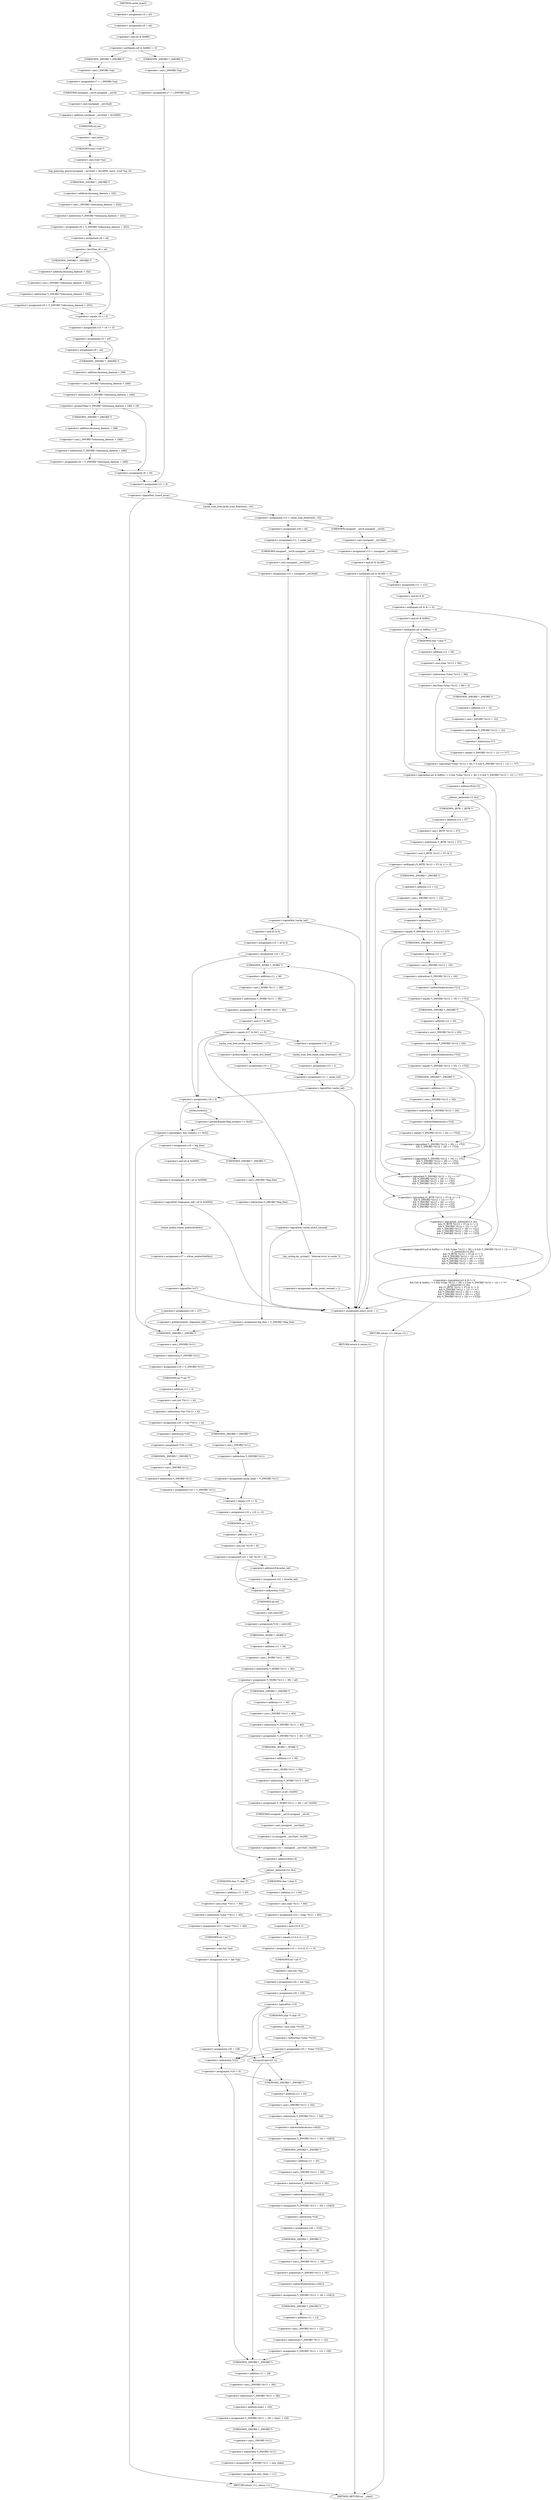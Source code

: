 digraph cache_insert {  
"1000154" [label = "(<operator>.assignment,v5 = a5)" ]
"1000157" [label = "(<operator>.assignment,v6 = a4)" ]
"1000161" [label = "(<operator>.notEquals,(a5 & 0x980) != 0)" ]
"1000162" [label = "(<operator>.and,a5 & 0x980)" ]
"1000167" [label = "(<operator>.assignment,v7 = (_DWORD *)cp)" ]
"1000169" [label = "(<operator>.cast,(_DWORD *)cp)" ]
"1000170" [label = "(UNKNOWN,_DWORD *,_DWORD *)" ]
"1000172" [label = "(log_query,log_query((unsigned __int16)a5 + 0x10000, (int)s, (void *)cp, 0))" ]
"1000173" [label = "(<operator>.addition,(unsigned __int16)a5 + 0x10000)" ]
"1000174" [label = "(<operator>.cast,(unsigned __int16)a5)" ]
"1000175" [label = "(UNKNOWN,unsigned __int16,unsigned __int16)" ]
"1000178" [label = "(<operator>.cast,(int)s)" ]
"1000179" [label = "(UNKNOWN,int,int)" ]
"1000181" [label = "(<operator>.cast,(void *)cp)" ]
"1000182" [label = "(UNKNOWN,void *,void *)" ]
"1000185" [label = "(<operator>.assignment,v8 = *(_DWORD *)(dnsmasq_daemon + 252))" ]
"1000187" [label = "(<operator>.indirection,*(_DWORD *)(dnsmasq_daemon + 252))" ]
"1000188" [label = "(<operator>.cast,(_DWORD *)(dnsmasq_daemon + 252))" ]
"1000189" [label = "(UNKNOWN,_DWORD *,_DWORD *)" ]
"1000190" [label = "(<operator>.addition,dnsmasq_daemon + 252)" ]
"1000193" [label = "(<operator>.assignment,v9 = a4)" ]
"1000197" [label = "(<operator>.lessThan,v8 < a4)" ]
"1000200" [label = "(<operator>.assignment,v9 = *(_DWORD *)(dnsmasq_daemon + 252))" ]
"1000202" [label = "(<operator>.indirection,*(_DWORD *)(dnsmasq_daemon + 252))" ]
"1000203" [label = "(<operator>.cast,(_DWORD *)(dnsmasq_daemon + 252))" ]
"1000204" [label = "(UNKNOWN,_DWORD *,_DWORD *)" ]
"1000205" [label = "(<operator>.addition,dnsmasq_daemon + 252)" ]
"1000208" [label = "(<operator>.assignment,v10 = v8 == 0)" ]
"1000210" [label = "(<operator>.equals,v8 == 0)" ]
"1000213" [label = "(<operator>.assignment,v5 = a5)" ]
"1000218" [label = "(<operator>.assignment,v9 = a4)" ]
"1000222" [label = "(<operator>.greaterThan,*(_DWORD *)(dnsmasq_daemon + 248) > v9)" ]
"1000223" [label = "(<operator>.indirection,*(_DWORD *)(dnsmasq_daemon + 248))" ]
"1000224" [label = "(<operator>.cast,(_DWORD *)(dnsmasq_daemon + 248))" ]
"1000225" [label = "(UNKNOWN,_DWORD *,_DWORD *)" ]
"1000226" [label = "(<operator>.addition,dnsmasq_daemon + 248)" ]
"1000230" [label = "(<operator>.assignment,v9 = *(_DWORD *)(dnsmasq_daemon + 248))" ]
"1000232" [label = "(<operator>.indirection,*(_DWORD *)(dnsmasq_daemon + 248))" ]
"1000233" [label = "(<operator>.cast,(_DWORD *)(dnsmasq_daemon + 248))" ]
"1000234" [label = "(UNKNOWN,_DWORD *,_DWORD *)" ]
"1000235" [label = "(<operator>.addition,dnsmasq_daemon + 248)" ]
"1000238" [label = "(<operator>.assignment,v6 = v9)" ]
"1000243" [label = "(<operator>.assignment,v7 = (_DWORD *)cp)" ]
"1000245" [label = "(<operator>.cast,(_DWORD *)cp)" ]
"1000246" [label = "(UNKNOWN,_DWORD *,_DWORD *)" ]
"1000248" [label = "(<operator>.assignment,v11 = 0)" ]
"1000252" [label = "(<operator>.logicalNot,!insert_error)" ]
"1000255" [label = "(<operator>.assignment,v12 = cache_scan_free(time1, v5))" ]
"1000257" [label = "(cache_scan_free,cache_scan_free(time1, v5))" ]
"1000263" [label = "(<operator>.assignment,v13 = (unsigned __int16)a5)" ]
"1000265" [label = "(<operator>.cast,(unsigned __int16)a5)" ]
"1000266" [label = "(UNKNOWN,unsigned __int16,unsigned __int16)" ]
"1000269" [label = "(<operator>.notEquals,(a5 & 0x180) != 0)" ]
"1000270" [label = "(<operator>.and,a5 & 0x180)" ]
"1000278" [label = "(<operator>.assignment,v11 = v12)" ]
"1000282" [label = "(<operator>.logicalAnd,(a5 & 8) != 0\n            && ((a5 & 0x80u) != 0 && *(char *)(v12 + 36) < 0 && *(_DWORD *)(v12 + 12) == *v7\n             || _bittest(&v13, 8u)\n             && (*(_BYTE *)(v12 + 37) & 1) != 0\n             && *(_DWORD *)(v12 + 12) == *v7\n             && *(_DWORD *)(v12 + 16) == v7[1]\n             && *(_DWORD *)(v12 + 20) == v7[2]\n             && *(_DWORD *)(v12 + 24) == v7[3]))" ]
"1000283" [label = "(<operator>.notEquals,(a5 & 8) != 0)" ]
"1000284" [label = "(<operator>.and,a5 & 8)" ]
"1000288" [label = "(<operator>.logicalOr,(a5 & 0x80u) != 0 && *(char *)(v12 + 36) < 0 && *(_DWORD *)(v12 + 12) == *v7\n             || _bittest(&v13, 8u)\n             && (*(_BYTE *)(v12 + 37) & 1) != 0\n             && *(_DWORD *)(v12 + 12) == *v7\n             && *(_DWORD *)(v12 + 16) == v7[1]\n             && *(_DWORD *)(v12 + 20) == v7[2]\n             && *(_DWORD *)(v12 + 24) == v7[3])" ]
"1000289" [label = "(<operator>.logicalAnd,(a5 & 0x80u) != 0 && *(char *)(v12 + 36) < 0 && *(_DWORD *)(v12 + 12) == *v7)" ]
"1000290" [label = "(<operator>.notEquals,(a5 & 0x80u) != 0)" ]
"1000291" [label = "(<operator>.and,a5 & 0x80u)" ]
"1000295" [label = "(<operator>.logicalAnd,*(char *)(v12 + 36) < 0 && *(_DWORD *)(v12 + 12) == *v7)" ]
"1000296" [label = "(<operator>.lessThan,*(char *)(v12 + 36) < 0)" ]
"1000297" [label = "(<operator>.indirection,*(char *)(v12 + 36))" ]
"1000298" [label = "(<operator>.cast,(char *)(v12 + 36))" ]
"1000299" [label = "(UNKNOWN,char *,char *)" ]
"1000300" [label = "(<operator>.addition,v12 + 36)" ]
"1000304" [label = "(<operator>.equals,*(_DWORD *)(v12 + 12) == *v7)" ]
"1000305" [label = "(<operator>.indirection,*(_DWORD *)(v12 + 12))" ]
"1000306" [label = "(<operator>.cast,(_DWORD *)(v12 + 12))" ]
"1000307" [label = "(UNKNOWN,_DWORD *,_DWORD *)" ]
"1000308" [label = "(<operator>.addition,v12 + 12)" ]
"1000311" [label = "(<operator>.indirection,*v7)" ]
"1000313" [label = "(<operator>.logicalAnd,_bittest(&v13, 8u)\n             && (*(_BYTE *)(v12 + 37) & 1) != 0\n             && *(_DWORD *)(v12 + 12) == *v7\n             && *(_DWORD *)(v12 + 16) == v7[1]\n             && *(_DWORD *)(v12 + 20) == v7[2]\n             && *(_DWORD *)(v12 + 24) == v7[3])" ]
"1000314" [label = "(_bittest,_bittest(&v13, 8u))" ]
"1000315" [label = "(<operator>.addressOf,&v13)" ]
"1000318" [label = "(<operator>.logicalAnd,(*(_BYTE *)(v12 + 37) & 1) != 0\n             && *(_DWORD *)(v12 + 12) == *v7\n             && *(_DWORD *)(v12 + 16) == v7[1]\n             && *(_DWORD *)(v12 + 20) == v7[2]\n             && *(_DWORD *)(v12 + 24) == v7[3])" ]
"1000319" [label = "(<operator>.notEquals,(*(_BYTE *)(v12 + 37) & 1) != 0)" ]
"1000320" [label = "(<operator>.and,*(_BYTE *)(v12 + 37) & 1)" ]
"1000321" [label = "(<operator>.indirection,*(_BYTE *)(v12 + 37))" ]
"1000322" [label = "(<operator>.cast,(_BYTE *)(v12 + 37))" ]
"1000323" [label = "(UNKNOWN,_BYTE *,_BYTE *)" ]
"1000324" [label = "(<operator>.addition,v12 + 37)" ]
"1000329" [label = "(<operator>.logicalAnd,*(_DWORD *)(v12 + 12) == *v7\n             && *(_DWORD *)(v12 + 16) == v7[1]\n             && *(_DWORD *)(v12 + 20) == v7[2]\n             && *(_DWORD *)(v12 + 24) == v7[3])" ]
"1000330" [label = "(<operator>.equals,*(_DWORD *)(v12 + 12) == *v7)" ]
"1000331" [label = "(<operator>.indirection,*(_DWORD *)(v12 + 12))" ]
"1000332" [label = "(<operator>.cast,(_DWORD *)(v12 + 12))" ]
"1000333" [label = "(UNKNOWN,_DWORD *,_DWORD *)" ]
"1000334" [label = "(<operator>.addition,v12 + 12)" ]
"1000337" [label = "(<operator>.indirection,*v7)" ]
"1000339" [label = "(<operator>.logicalAnd,*(_DWORD *)(v12 + 16) == v7[1]\n             && *(_DWORD *)(v12 + 20) == v7[2]\n             && *(_DWORD *)(v12 + 24) == v7[3])" ]
"1000340" [label = "(<operator>.equals,*(_DWORD *)(v12 + 16) == v7[1])" ]
"1000341" [label = "(<operator>.indirection,*(_DWORD *)(v12 + 16))" ]
"1000342" [label = "(<operator>.cast,(_DWORD *)(v12 + 16))" ]
"1000343" [label = "(UNKNOWN,_DWORD *,_DWORD *)" ]
"1000344" [label = "(<operator>.addition,v12 + 16)" ]
"1000347" [label = "(<operator>.indirectIndexAccess,v7[1])" ]
"1000350" [label = "(<operator>.logicalAnd,*(_DWORD *)(v12 + 20) == v7[2]\n             && *(_DWORD *)(v12 + 24) == v7[3])" ]
"1000351" [label = "(<operator>.equals,*(_DWORD *)(v12 + 20) == v7[2])" ]
"1000352" [label = "(<operator>.indirection,*(_DWORD *)(v12 + 20))" ]
"1000353" [label = "(<operator>.cast,(_DWORD *)(v12 + 20))" ]
"1000354" [label = "(UNKNOWN,_DWORD *,_DWORD *)" ]
"1000355" [label = "(<operator>.addition,v12 + 20)" ]
"1000358" [label = "(<operator>.indirectIndexAccess,v7[2])" ]
"1000361" [label = "(<operator>.equals,*(_DWORD *)(v12 + 24) == v7[3])" ]
"1000362" [label = "(<operator>.indirection,*(_DWORD *)(v12 + 24))" ]
"1000363" [label = "(<operator>.cast,(_DWORD *)(v12 + 24))" ]
"1000364" [label = "(UNKNOWN,_DWORD *,_DWORD *)" ]
"1000365" [label = "(<operator>.addition,v12 + 24)" ]
"1000368" [label = "(<operator>.indirectIndexAccess,v7[3])" ]
"1000372" [label = "(RETURN,return v11;,return v11;)" ]
"1000375" [label = "(<operator>.assignment,insert_error = 1)" ]
"1000378" [label = "(RETURN,return 0;,return 0;)" ]
"1000380" [label = "(<operator>.assignment,v28 = v6)" ]
"1000383" [label = "(<operator>.assignment,v11 = cache_tail)" ]
"1000386" [label = "(<operator>.assignment,v14 = (unsigned __int16)a5)" ]
"1000388" [label = "(<operator>.cast,(unsigned __int16)a5)" ]
"1000389" [label = "(UNKNOWN,unsigned __int16,unsigned __int16)" ]
"1000392" [label = "(<operator>.logicalNot,!cache_tail)" ]
"1000395" [label = "(<operator>.assignment,v15 = a5 & 4)" ]
"1000397" [label = "(<operator>.and,a5 & 4)" ]
"1000400" [label = "(<operator>.assignment,v16 = 0)" ]
"1000406" [label = "(<operator>.assignment,v17 = *(_WORD *)(v11 + 36))" ]
"1000408" [label = "(<operator>.indirection,*(_WORD *)(v11 + 36))" ]
"1000409" [label = "(<operator>.cast,(_WORD *)(v11 + 36))" ]
"1000410" [label = "(UNKNOWN,_WORD *,_WORD *)" ]
"1000411" [label = "(<operator>.addition,v11 + 36)" ]
"1000415" [label = "(<operator>.equals,(v17 & 0xC) == 0)" ]
"1000416" [label = "(<operator>.and,v17 & 0xC)" ]
"1000425" [label = "(<operator>.logicalNot,!cache_insert_warned)" ]
"1000428" [label = "(my_syslog,my_syslog(3, \"Internal error in cache.\"))" ]
"1000431" [label = "(<operator>.assignment,cache_insert_warned = 1)" ]
"1000438" [label = "(cache_scan_free,cache_scan_free(time1, v17))" ]
"1000441" [label = "(<operator>.preIncrement,++cache_live_freed)" ]
"1000443" [label = "(<operator>.assignment,v16 = 1)" ]
"1000448" [label = "(<operator>.assignment,v16 = 0)" ]
"1000451" [label = "(cache_scan_free,cache_scan_free(time1, 0))" ]
"1000454" [label = "(<operator>.assignment,v15 = 1)" ]
"1000457" [label = "(<operator>.assignment,v11 = cache_tail)" ]
"1000461" [label = "(<operator>.logicalNot,!cache_tail)" ]
"1000464" [label = "(<operator>.assignment,v18 = 0)" ]
"1000468" [label = "(<operator>.logicalAnd,s && strlen(s) >= 0x32)" ]
"1000470" [label = "(<operator>.greaterEqualsThan,strlen(s) >= 0x32)" ]
"1000471" [label = "(strlen,strlen(s))" ]
"1000475" [label = "(<operator>.assignment,v18 = big_free)" ]
"1000481" [label = "(<operator>.assignment,big_free = *(_DWORD *)big_free)" ]
"1000483" [label = "(<operator>.indirection,*(_DWORD *)big_free)" ]
"1000484" [label = "(<operator>.cast,(_DWORD *)big_free)" ]
"1000485" [label = "(UNKNOWN,_DWORD *,_DWORD *)" ]
"1000490" [label = "(<operator>.logicalNot,!(bignames_left | a5 & 0x5000))" ]
"1000491" [label = "(<operator>.or,bignames_left | a5 & 0x5000)" ]
"1000493" [label = "(<operator>.and,a5 & 0x5000)" ]
"1000497" [label = "(<operator>.assignment,v27 = whine_malloc(0x404u))" ]
"1000499" [label = "(whine_malloc,whine_malloc(0x404u))" ]
"1000502" [label = "(<operator>.logicalNot,!v27)" ]
"1000505" [label = "(<operator>.assignment,v18 = v27)" ]
"1000510" [label = "(<operator>.preDecrement,--bignames_left)" ]
"1000512" [label = "(<operator>.assignment,v19 = *(_DWORD *)v11)" ]
"1000514" [label = "(<operator>.indirection,*(_DWORD *)v11)" ]
"1000515" [label = "(<operator>.cast,(_DWORD *)v11)" ]
"1000516" [label = "(UNKNOWN,_DWORD *,_DWORD *)" ]
"1000518" [label = "(<operator>.assignment,v20 = *(int **)(v11 + 4))" ]
"1000520" [label = "(<operator>.indirection,*(int **)(v11 + 4))" ]
"1000521" [label = "(<operator>.cast,(int **)(v11 + 4))" ]
"1000522" [label = "(UNKNOWN,int **,int **)" ]
"1000523" [label = "(<operator>.addition,v11 + 4)" ]
"1000529" [label = "(<operator>.assignment,*v20 = v19)" ]
"1000530" [label = "(<operator>.indirection,*v20)" ]
"1000533" [label = "(<operator>.assignment,v19 = *(_DWORD *)v11)" ]
"1000535" [label = "(<operator>.indirection,*(_DWORD *)v11)" ]
"1000536" [label = "(<operator>.cast,(_DWORD *)v11)" ]
"1000537" [label = "(UNKNOWN,_DWORD *,_DWORD *)" ]
"1000541" [label = "(<operator>.assignment,cache_head = *(_DWORD *)v11)" ]
"1000543" [label = "(<operator>.indirection,*(_DWORD *)v11)" ]
"1000544" [label = "(<operator>.cast,(_DWORD *)v11)" ]
"1000545" [label = "(UNKNOWN,_DWORD *,_DWORD *)" ]
"1000547" [label = "(<operator>.assignment,v10 = v19 == 0)" ]
"1000549" [label = "(<operator>.equals,v19 == 0)" ]
"1000552" [label = "(<operator>.assignment,v22 = (int *)(v19 + 4))" ]
"1000554" [label = "(<operator>.cast,(int *)(v19 + 4))" ]
"1000555" [label = "(UNKNOWN,int *,int *)" ]
"1000556" [label = "(<operator>.addition,v19 + 4)" ]
"1000561" [label = "(<operator>.assignment,v22 = &cache_tail)" ]
"1000563" [label = "(<operator>.addressOf,&cache_tail)" ]
"1000565" [label = "(<operator>.assignment,*v22 = (int)v20)" ]
"1000566" [label = "(<operator>.indirection,*v22)" ]
"1000568" [label = "(<operator>.cast,(int)v20)" ]
"1000569" [label = "(UNKNOWN,int,int)" ]
"1000571" [label = "(<operator>.assignment,*(_WORD *)(v11 + 36) = a5)" ]
"1000572" [label = "(<operator>.indirection,*(_WORD *)(v11 + 36))" ]
"1000573" [label = "(<operator>.cast,(_WORD *)(v11 + 36))" ]
"1000574" [label = "(UNKNOWN,_WORD *,_WORD *)" ]
"1000575" [label = "(<operator>.addition,v11 + 36)" ]
"1000582" [label = "(<operator>.assignment,*(_DWORD *)(v11 + 40) = v18)" ]
"1000583" [label = "(<operator>.indirection,*(_DWORD *)(v11 + 40))" ]
"1000584" [label = "(<operator>.cast,(_DWORD *)(v11 + 40))" ]
"1000585" [label = "(UNKNOWN,_DWORD *,_DWORD *)" ]
"1000586" [label = "(<operator>.addition,v11 + 40)" ]
"1000590" [label = "(<operator>.assignment,*(_WORD *)(v11 + 36) = a5 | 0x200)" ]
"1000591" [label = "(<operator>.indirection,*(_WORD *)(v11 + 36))" ]
"1000592" [label = "(<operator>.cast,(_WORD *)(v11 + 36))" ]
"1000593" [label = "(UNKNOWN,_WORD *,_WORD *)" ]
"1000594" [label = "(<operator>.addition,v11 + 36)" ]
"1000597" [label = "(<operator>.or,a5 | 0x200)" ]
"1000600" [label = "(<operator>.assignment,v14 = (unsigned __int16)a5 | 0x200)" ]
"1000602" [label = "(<operator>.or,(unsigned __int16)a5 | 0x200)" ]
"1000603" [label = "(<operator>.cast,(unsigned __int16)a5)" ]
"1000604" [label = "(UNKNOWN,unsigned __int16,unsigned __int16)" ]
"1000608" [label = "(_bittest,_bittest(&v14, 9u))" ]
"1000609" [label = "(<operator>.addressOf,&v14)" ]
"1000613" [label = "(<operator>.assignment,v23 = *(char **)(v11 + 40))" ]
"1000615" [label = "(<operator>.indirection,*(char **)(v11 + 40))" ]
"1000616" [label = "(<operator>.cast,(char **)(v11 + 40))" ]
"1000617" [label = "(UNKNOWN,char **,char **)" ]
"1000618" [label = "(<operator>.addition,v11 + 40)" ]
"1000621" [label = "(<operator>.assignment,v24 = (int *)cp)" ]
"1000623" [label = "(<operator>.cast,(int *)cp)" ]
"1000624" [label = "(UNKNOWN,int *,int *)" ]
"1000626" [label = "(<operator>.assignment,v25 = v28)" ]
"1000631" [label = "(<operator>.assignment,v23 = (char *)(v11 + 40))" ]
"1000633" [label = "(<operator>.cast,(char *)(v11 + 40))" ]
"1000634" [label = "(UNKNOWN,char *,char *)" ]
"1000635" [label = "(<operator>.addition,v11 + 40)" ]
"1000638" [label = "(<operator>.assignment,v10 = (v14 & 2) == 0)" ]
"1000640" [label = "(<operator>.equals,(v14 & 2) == 0)" ]
"1000641" [label = "(<operator>.and,v14 & 2)" ]
"1000645" [label = "(<operator>.assignment,v24 = (int *)cp)" ]
"1000647" [label = "(<operator>.cast,(int *)cp)" ]
"1000648" [label = "(UNKNOWN,int *,int *)" ]
"1000650" [label = "(<operator>.assignment,v25 = v28)" ]
"1000654" [label = "(<operator>.logicalNot,!v10)" ]
"1000656" [label = "(<operator>.assignment,v23 = *(char **)v23)" ]
"1000658" [label = "(<operator>.indirection,*(char **)v23)" ]
"1000659" [label = "(<operator>.cast,(char **)v23)" ]
"1000660" [label = "(UNKNOWN,char **,char **)" ]
"1000664" [label = "(strcpy,strcpy(v23, s))" ]
"1000668" [label = "(<operator>.assignment,*v23 = 0)" ]
"1000669" [label = "(<operator>.indirection,*v23)" ]
"1000675" [label = "(<operator>.assignment,*(_DWORD *)(v11 + 24) = v24[3])" ]
"1000676" [label = "(<operator>.indirection,*(_DWORD *)(v11 + 24))" ]
"1000677" [label = "(<operator>.cast,(_DWORD *)(v11 + 24))" ]
"1000678" [label = "(UNKNOWN,_DWORD *,_DWORD *)" ]
"1000679" [label = "(<operator>.addition,v11 + 24)" ]
"1000682" [label = "(<operator>.indirectIndexAccess,v24[3])" ]
"1000685" [label = "(<operator>.assignment,*(_DWORD *)(v11 + 20) = v24[2])" ]
"1000686" [label = "(<operator>.indirection,*(_DWORD *)(v11 + 20))" ]
"1000687" [label = "(<operator>.cast,(_DWORD *)(v11 + 20))" ]
"1000688" [label = "(UNKNOWN,_DWORD *,_DWORD *)" ]
"1000689" [label = "(<operator>.addition,v11 + 20)" ]
"1000692" [label = "(<operator>.indirectIndexAccess,v24[2])" ]
"1000695" [label = "(<operator>.assignment,v26 = *v24)" ]
"1000697" [label = "(<operator>.indirection,*v24)" ]
"1000699" [label = "(<operator>.assignment,*(_DWORD *)(v11 + 16) = v24[1])" ]
"1000700" [label = "(<operator>.indirection,*(_DWORD *)(v11 + 16))" ]
"1000701" [label = "(<operator>.cast,(_DWORD *)(v11 + 16))" ]
"1000702" [label = "(UNKNOWN,_DWORD *,_DWORD *)" ]
"1000703" [label = "(<operator>.addition,v11 + 16)" ]
"1000706" [label = "(<operator>.indirectIndexAccess,v24[1])" ]
"1000709" [label = "(<operator>.assignment,*(_DWORD *)(v11 + 12) = v26)" ]
"1000710" [label = "(<operator>.indirection,*(_DWORD *)(v11 + 12))" ]
"1000711" [label = "(<operator>.cast,(_DWORD *)(v11 + 12))" ]
"1000712" [label = "(UNKNOWN,_DWORD *,_DWORD *)" ]
"1000713" [label = "(<operator>.addition,v11 + 12)" ]
"1000717" [label = "(<operator>.assignment,*(_DWORD *)(v11 + 28) = time1 + v25)" ]
"1000718" [label = "(<operator>.indirection,*(_DWORD *)(v11 + 28))" ]
"1000719" [label = "(<operator>.cast,(_DWORD *)(v11 + 28))" ]
"1000720" [label = "(UNKNOWN,_DWORD *,_DWORD *)" ]
"1000721" [label = "(<operator>.addition,v11 + 28)" ]
"1000724" [label = "(<operator>.addition,time1 + v25)" ]
"1000727" [label = "(<operator>.assignment,*(_DWORD *)v11 = new_chain)" ]
"1000728" [label = "(<operator>.indirection,*(_DWORD *)v11)" ]
"1000729" [label = "(<operator>.cast,(_DWORD *)v11)" ]
"1000730" [label = "(UNKNOWN,_DWORD *,_DWORD *)" ]
"1000733" [label = "(<operator>.assignment,new_chain = v11)" ]
"1000736" [label = "(RETURN,return v11;,return v11;)" ]
"1000124" [label = "(METHOD,cache_insert)" ]
"1000738" [label = "(METHOD_RETURN,int __cdecl)" ]
  "1000154" -> "1000157" 
  "1000157" -> "1000162" 
  "1000161" -> "1000170" 
  "1000161" -> "1000246" 
  "1000162" -> "1000161" 
  "1000167" -> "1000175" 
  "1000169" -> "1000167" 
  "1000170" -> "1000169" 
  "1000172" -> "1000189" 
  "1000173" -> "1000179" 
  "1000174" -> "1000173" 
  "1000175" -> "1000174" 
  "1000178" -> "1000182" 
  "1000179" -> "1000178" 
  "1000181" -> "1000172" 
  "1000182" -> "1000181" 
  "1000185" -> "1000193" 
  "1000187" -> "1000185" 
  "1000188" -> "1000187" 
  "1000189" -> "1000190" 
  "1000190" -> "1000188" 
  "1000193" -> "1000197" 
  "1000197" -> "1000204" 
  "1000197" -> "1000210" 
  "1000200" -> "1000210" 
  "1000202" -> "1000200" 
  "1000203" -> "1000202" 
  "1000204" -> "1000205" 
  "1000205" -> "1000203" 
  "1000208" -> "1000213" 
  "1000210" -> "1000208" 
  "1000213" -> "1000225" 
  "1000213" -> "1000218" 
  "1000218" -> "1000225" 
  "1000222" -> "1000234" 
  "1000222" -> "1000238" 
  "1000223" -> "1000222" 
  "1000224" -> "1000223" 
  "1000225" -> "1000226" 
  "1000226" -> "1000224" 
  "1000230" -> "1000238" 
  "1000232" -> "1000230" 
  "1000233" -> "1000232" 
  "1000234" -> "1000235" 
  "1000235" -> "1000233" 
  "1000238" -> "1000248" 
  "1000243" -> "1000248" 
  "1000245" -> "1000243" 
  "1000246" -> "1000245" 
  "1000248" -> "1000252" 
  "1000252" -> "1000257" 
  "1000252" -> "1000736" 
  "1000255" -> "1000266" 
  "1000255" -> "1000380" 
  "1000257" -> "1000255" 
  "1000263" -> "1000270" 
  "1000265" -> "1000263" 
  "1000266" -> "1000265" 
  "1000269" -> "1000278" 
  "1000269" -> "1000375" 
  "1000269" -> "1000375" 
  "1000270" -> "1000269" 
  "1000278" -> "1000284" 
  "1000282" -> "1000372" 
  "1000282" -> "1000375" 
  "1000283" -> "1000282" 
  "1000283" -> "1000291" 
  "1000284" -> "1000283" 
  "1000288" -> "1000282" 
  "1000289" -> "1000288" 
  "1000289" -> "1000315" 
  "1000290" -> "1000299" 
  "1000290" -> "1000289" 
  "1000291" -> "1000290" 
  "1000295" -> "1000289" 
  "1000296" -> "1000307" 
  "1000296" -> "1000295" 
  "1000297" -> "1000296" 
  "1000298" -> "1000297" 
  "1000299" -> "1000300" 
  "1000300" -> "1000298" 
  "1000304" -> "1000295" 
  "1000305" -> "1000311" 
  "1000306" -> "1000305" 
  "1000307" -> "1000308" 
  "1000308" -> "1000306" 
  "1000311" -> "1000304" 
  "1000313" -> "1000288" 
  "1000314" -> "1000323" 
  "1000314" -> "1000313" 
  "1000315" -> "1000314" 
  "1000318" -> "1000313" 
  "1000319" -> "1000333" 
  "1000319" -> "1000318" 
  "1000320" -> "1000319" 
  "1000321" -> "1000320" 
  "1000322" -> "1000321" 
  "1000323" -> "1000324" 
  "1000324" -> "1000322" 
  "1000329" -> "1000318" 
  "1000330" -> "1000343" 
  "1000330" -> "1000329" 
  "1000331" -> "1000337" 
  "1000332" -> "1000331" 
  "1000333" -> "1000334" 
  "1000334" -> "1000332" 
  "1000337" -> "1000330" 
  "1000339" -> "1000329" 
  "1000340" -> "1000354" 
  "1000340" -> "1000339" 
  "1000341" -> "1000347" 
  "1000342" -> "1000341" 
  "1000343" -> "1000344" 
  "1000344" -> "1000342" 
  "1000347" -> "1000340" 
  "1000350" -> "1000339" 
  "1000351" -> "1000364" 
  "1000351" -> "1000350" 
  "1000352" -> "1000358" 
  "1000353" -> "1000352" 
  "1000354" -> "1000355" 
  "1000355" -> "1000353" 
  "1000358" -> "1000351" 
  "1000361" -> "1000350" 
  "1000362" -> "1000368" 
  "1000363" -> "1000362" 
  "1000364" -> "1000365" 
  "1000365" -> "1000363" 
  "1000368" -> "1000361" 
  "1000372" -> "1000738" 
  "1000375" -> "1000378" 
  "1000378" -> "1000738" 
  "1000380" -> "1000383" 
  "1000383" -> "1000389" 
  "1000386" -> "1000392" 
  "1000388" -> "1000386" 
  "1000389" -> "1000388" 
  "1000392" -> "1000375" 
  "1000392" -> "1000397" 
  "1000395" -> "1000400" 
  "1000397" -> "1000395" 
  "1000400" -> "1000410" 
  "1000400" -> "1000464" 
  "1000406" -> "1000416" 
  "1000408" -> "1000406" 
  "1000409" -> "1000408" 
  "1000410" -> "1000411" 
  "1000411" -> "1000409" 
  "1000415" -> "1000464" 
  "1000415" -> "1000425" 
  "1000415" -> "1000438" 
  "1000415" -> "1000448" 
  "1000416" -> "1000415" 
  "1000425" -> "1000428" 
  "1000425" -> "1000375" 
  "1000428" -> "1000431" 
  "1000431" -> "1000375" 
  "1000438" -> "1000441" 
  "1000441" -> "1000443" 
  "1000443" -> "1000457" 
  "1000448" -> "1000451" 
  "1000451" -> "1000454" 
  "1000454" -> "1000457" 
  "1000457" -> "1000461" 
  "1000461" -> "1000410" 
  "1000461" -> "1000464" 
  "1000461" -> "1000375" 
  "1000464" -> "1000468" 
  "1000464" -> "1000471" 
  "1000468" -> "1000475" 
  "1000468" -> "1000516" 
  "1000470" -> "1000468" 
  "1000471" -> "1000470" 
  "1000475" -> "1000485" 
  "1000475" -> "1000493" 
  "1000481" -> "1000516" 
  "1000483" -> "1000481" 
  "1000484" -> "1000483" 
  "1000485" -> "1000484" 
  "1000490" -> "1000375" 
  "1000490" -> "1000499" 
  "1000491" -> "1000490" 
  "1000493" -> "1000491" 
  "1000497" -> "1000502" 
  "1000499" -> "1000497" 
  "1000502" -> "1000375" 
  "1000502" -> "1000505" 
  "1000505" -> "1000510" 
  "1000505" -> "1000516" 
  "1000510" -> "1000516" 
  "1000512" -> "1000522" 
  "1000514" -> "1000512" 
  "1000515" -> "1000514" 
  "1000516" -> "1000515" 
  "1000518" -> "1000530" 
  "1000518" -> "1000545" 
  "1000520" -> "1000518" 
  "1000521" -> "1000520" 
  "1000522" -> "1000523" 
  "1000523" -> "1000521" 
  "1000529" -> "1000537" 
  "1000530" -> "1000529" 
  "1000533" -> "1000549" 
  "1000535" -> "1000533" 
  "1000536" -> "1000535" 
  "1000537" -> "1000536" 
  "1000541" -> "1000549" 
  "1000543" -> "1000541" 
  "1000544" -> "1000543" 
  "1000545" -> "1000544" 
  "1000547" -> "1000555" 
  "1000549" -> "1000547" 
  "1000552" -> "1000563" 
  "1000552" -> "1000566" 
  "1000554" -> "1000552" 
  "1000555" -> "1000556" 
  "1000556" -> "1000554" 
  "1000561" -> "1000566" 
  "1000563" -> "1000561" 
  "1000565" -> "1000574" 
  "1000566" -> "1000569" 
  "1000568" -> "1000565" 
  "1000569" -> "1000568" 
  "1000571" -> "1000585" 
  "1000571" -> "1000609" 
  "1000572" -> "1000571" 
  "1000573" -> "1000572" 
  "1000574" -> "1000575" 
  "1000575" -> "1000573" 
  "1000582" -> "1000593" 
  "1000583" -> "1000582" 
  "1000584" -> "1000583" 
  "1000585" -> "1000586" 
  "1000586" -> "1000584" 
  "1000590" -> "1000604" 
  "1000591" -> "1000597" 
  "1000592" -> "1000591" 
  "1000593" -> "1000594" 
  "1000594" -> "1000592" 
  "1000597" -> "1000590" 
  "1000600" -> "1000609" 
  "1000602" -> "1000600" 
  "1000603" -> "1000602" 
  "1000604" -> "1000603" 
  "1000608" -> "1000617" 
  "1000608" -> "1000634" 
  "1000609" -> "1000608" 
  "1000613" -> "1000624" 
  "1000615" -> "1000613" 
  "1000616" -> "1000615" 
  "1000617" -> "1000618" 
  "1000618" -> "1000616" 
  "1000621" -> "1000626" 
  "1000623" -> "1000621" 
  "1000624" -> "1000623" 
  "1000626" -> "1000664" 
  "1000626" -> "1000669" 
  "1000631" -> "1000641" 
  "1000633" -> "1000631" 
  "1000634" -> "1000635" 
  "1000635" -> "1000633" 
  "1000638" -> "1000648" 
  "1000640" -> "1000638" 
  "1000641" -> "1000640" 
  "1000645" -> "1000650" 
  "1000647" -> "1000645" 
  "1000648" -> "1000647" 
  "1000650" -> "1000654" 
  "1000654" -> "1000660" 
  "1000654" -> "1000664" 
  "1000654" -> "1000669" 
  "1000656" -> "1000664" 
  "1000656" -> "1000669" 
  "1000658" -> "1000656" 
  "1000659" -> "1000658" 
  "1000660" -> "1000659" 
  "1000664" -> "1000678" 
  "1000664" -> "1000720" 
  "1000668" -> "1000678" 
  "1000668" -> "1000720" 
  "1000669" -> "1000668" 
  "1000675" -> "1000688" 
  "1000676" -> "1000682" 
  "1000677" -> "1000676" 
  "1000678" -> "1000679" 
  "1000679" -> "1000677" 
  "1000682" -> "1000675" 
  "1000685" -> "1000697" 
  "1000686" -> "1000692" 
  "1000687" -> "1000686" 
  "1000688" -> "1000689" 
  "1000689" -> "1000687" 
  "1000692" -> "1000685" 
  "1000695" -> "1000702" 
  "1000697" -> "1000695" 
  "1000699" -> "1000712" 
  "1000700" -> "1000706" 
  "1000701" -> "1000700" 
  "1000702" -> "1000703" 
  "1000703" -> "1000701" 
  "1000706" -> "1000699" 
  "1000709" -> "1000720" 
  "1000710" -> "1000709" 
  "1000711" -> "1000710" 
  "1000712" -> "1000713" 
  "1000713" -> "1000711" 
  "1000717" -> "1000730" 
  "1000718" -> "1000724" 
  "1000719" -> "1000718" 
  "1000720" -> "1000721" 
  "1000721" -> "1000719" 
  "1000724" -> "1000717" 
  "1000727" -> "1000733" 
  "1000728" -> "1000727" 
  "1000729" -> "1000728" 
  "1000730" -> "1000729" 
  "1000733" -> "1000736" 
  "1000736" -> "1000738" 
  "1000124" -> "1000154" 
}

